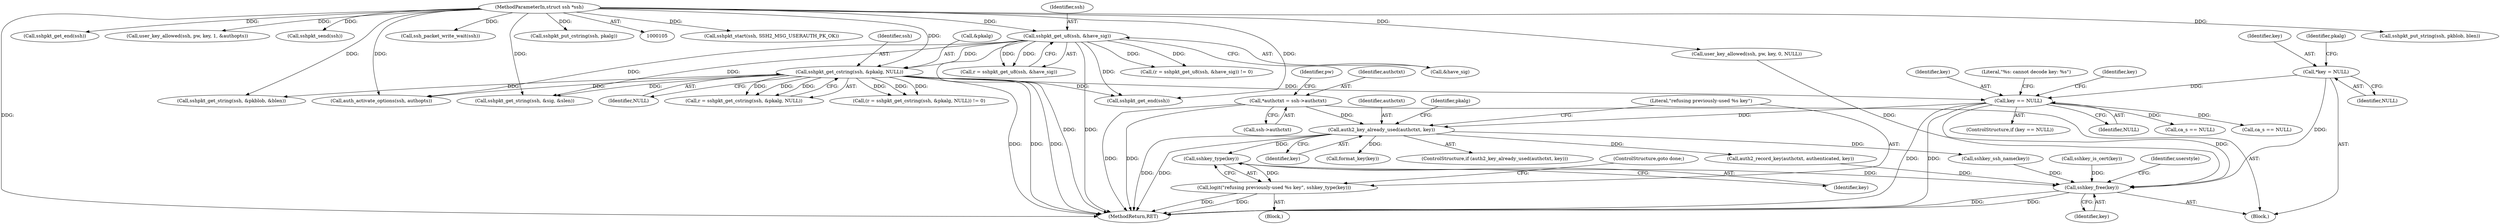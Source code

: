 digraph "0_src_779974d35b4859c07bc3cb8a12c74b43b0a7d1e0_1@pointer" {
"1000282" [label="(Call,sshkey_type(key))"];
"1000276" [label="(Call,auth2_key_already_used(authctxt, key))"];
"1000109" [label="(Call,*authctxt = ssh->authctxt)"];
"1000232" [label="(Call,key == NULL)"];
"1000125" [label="(Call,*key = NULL)"];
"1000179" [label="(Call,sshpkt_get_cstring(ssh, &pkalg, NULL))"];
"1000170" [label="(Call,sshpkt_get_u8(ssh, &have_sig))"];
"1000106" [label="(MethodParameterIn,struct ssh *ssh)"];
"1000280" [label="(Call,logit(\"refusing previously-used %s key\", sshkey_type(key)))"];
"1000686" [label="(Call,sshkey_free(key))"];
"1000283" [label="(Identifier,key)"];
"1000306" [label="(Call,sshkey_is_cert(key))"];
"1000687" [label="(Identifier,key)"];
"1000110" [label="(Identifier,authctxt)"];
"1000126" [label="(Identifier,key)"];
"1000277" [label="(Identifier,authctxt)"];
"1000179" [label="(Call,sshpkt_get_cstring(ssh, &pkalg, NULL))"];
"1000233" [label="(Identifier,key)"];
"1000276" [label="(Call,auth2_key_already_used(authctxt, key))"];
"1000617" [label="(Call,sshpkt_start(ssh, SSH2_MSG_USERAUTH_PK_OK))"];
"1000633" [label="(Call,sshpkt_put_string(ssh, pkblob, blen))"];
"1000282" [label="(Call,sshkey_type(key))"];
"1000107" [label="(Block,)"];
"1000172" [label="(Call,&have_sig)"];
"1000183" [label="(Identifier,NULL)"];
"1000281" [label="(Literal,\"refusing previously-used %s key\")"];
"1000552" [label="(Call,auth2_record_key(authctxt, authenticated, key))"];
"1000231" [label="(ControlStructure,if (key == NULL))"];
"1000232" [label="(Call,key == NULL)"];
"1000234" [label="(Identifier,NULL)"];
"1000130" [label="(Identifier,pkalg)"];
"1000177" [label="(Call,r = sshpkt_get_cstring(ssh, &pkalg, NULL))"];
"1000106" [label="(MethodParameterIn,struct ssh *ssh)"];
"1000180" [label="(Identifier,ssh)"];
"1000298" [label="(Call,sshkey_ssh_name(key))"];
"1000168" [label="(Call,r = sshpkt_get_u8(ssh, &have_sig))"];
"1000279" [label="(Block,)"];
"1000303" [label="(Call,format_key(key))"];
"1000686" [label="(Call,sshkey_free(key))"];
"1000702" [label="(MethodReturn,RET)"];
"1000171" [label="(Identifier,ssh)"];
"1000116" [label="(Identifier,pw)"];
"1000325" [label="(Call,ca_s == NULL)"];
"1000351" [label="(Call,sshpkt_get_end(ssh))"];
"1000515" [label="(Call,user_key_allowed(ssh, pw, key, 1, &authopts))"];
"1000176" [label="(Call,(r = sshpkt_get_cstring(ssh, &pkalg, NULL)) != 0)"];
"1000642" [label="(Call,sshpkt_send(ssh))"];
"1000605" [label="(Call,user_key_allowed(ssh, pw, key, 0, NULL))"];
"1000111" [label="(Call,ssh->authctxt)"];
"1000284" [label="(ControlStructure,goto done;)"];
"1000280" [label="(Call,logit(\"refusing previously-used %s key\", sshkey_type(key)))"];
"1000689" [label="(Identifier,userstyle)"];
"1000188" [label="(Call,sshpkt_get_string(ssh, &pkblob, &blen))"];
"1000648" [label="(Call,ssh_packet_write_wait(ssh))"];
"1000181" [label="(Call,&pkalg)"];
"1000579" [label="(Call,sshpkt_get_end(ssh))"];
"1000237" [label="(Literal,\"%s: cannot decode key: %s\")"];
"1000244" [label="(Identifier,key)"];
"1000275" [label="(ControlStructure,if (auth2_key_already_used(authctxt, key)))"];
"1000127" [label="(Identifier,NULL)"];
"1000109" [label="(Call,*authctxt = ssh->authctxt)"];
"1000625" [label="(Call,sshpkt_put_cstring(ssh, pkalg))"];
"1000668" [label="(Call,auth_activate_options(ssh, authopts))"];
"1000341" [label="(Call,sshpkt_get_string(ssh, &sig, &slen))"];
"1000564" [label="(Call,ca_s == NULL)"];
"1000125" [label="(Call,*key = NULL)"];
"1000170" [label="(Call,sshpkt_get_u8(ssh, &have_sig))"];
"1000167" [label="(Call,(r = sshpkt_get_u8(ssh, &have_sig)) != 0)"];
"1000278" [label="(Identifier,key)"];
"1000288" [label="(Identifier,pkalg)"];
"1000282" -> "1000280"  [label="AST: "];
"1000282" -> "1000283"  [label="CFG: "];
"1000283" -> "1000282"  [label="AST: "];
"1000280" -> "1000282"  [label="CFG: "];
"1000282" -> "1000280"  [label="DDG: "];
"1000276" -> "1000282"  [label="DDG: "];
"1000282" -> "1000686"  [label="DDG: "];
"1000276" -> "1000275"  [label="AST: "];
"1000276" -> "1000278"  [label="CFG: "];
"1000277" -> "1000276"  [label="AST: "];
"1000278" -> "1000276"  [label="AST: "];
"1000281" -> "1000276"  [label="CFG: "];
"1000288" -> "1000276"  [label="CFG: "];
"1000276" -> "1000702"  [label="DDG: "];
"1000276" -> "1000702"  [label="DDG: "];
"1000109" -> "1000276"  [label="DDG: "];
"1000232" -> "1000276"  [label="DDG: "];
"1000276" -> "1000298"  [label="DDG: "];
"1000276" -> "1000303"  [label="DDG: "];
"1000276" -> "1000552"  [label="DDG: "];
"1000109" -> "1000107"  [label="AST: "];
"1000109" -> "1000111"  [label="CFG: "];
"1000110" -> "1000109"  [label="AST: "];
"1000111" -> "1000109"  [label="AST: "];
"1000116" -> "1000109"  [label="CFG: "];
"1000109" -> "1000702"  [label="DDG: "];
"1000109" -> "1000702"  [label="DDG: "];
"1000232" -> "1000231"  [label="AST: "];
"1000232" -> "1000234"  [label="CFG: "];
"1000233" -> "1000232"  [label="AST: "];
"1000234" -> "1000232"  [label="AST: "];
"1000237" -> "1000232"  [label="CFG: "];
"1000244" -> "1000232"  [label="CFG: "];
"1000232" -> "1000702"  [label="DDG: "];
"1000232" -> "1000702"  [label="DDG: "];
"1000125" -> "1000232"  [label="DDG: "];
"1000179" -> "1000232"  [label="DDG: "];
"1000232" -> "1000325"  [label="DDG: "];
"1000232" -> "1000564"  [label="DDG: "];
"1000232" -> "1000686"  [label="DDG: "];
"1000125" -> "1000107"  [label="AST: "];
"1000125" -> "1000127"  [label="CFG: "];
"1000126" -> "1000125"  [label="AST: "];
"1000127" -> "1000125"  [label="AST: "];
"1000130" -> "1000125"  [label="CFG: "];
"1000125" -> "1000686"  [label="DDG: "];
"1000179" -> "1000177"  [label="AST: "];
"1000179" -> "1000183"  [label="CFG: "];
"1000180" -> "1000179"  [label="AST: "];
"1000181" -> "1000179"  [label="AST: "];
"1000183" -> "1000179"  [label="AST: "];
"1000177" -> "1000179"  [label="CFG: "];
"1000179" -> "1000702"  [label="DDG: "];
"1000179" -> "1000702"  [label="DDG: "];
"1000179" -> "1000702"  [label="DDG: "];
"1000179" -> "1000176"  [label="DDG: "];
"1000179" -> "1000176"  [label="DDG: "];
"1000179" -> "1000176"  [label="DDG: "];
"1000179" -> "1000177"  [label="DDG: "];
"1000179" -> "1000177"  [label="DDG: "];
"1000179" -> "1000177"  [label="DDG: "];
"1000170" -> "1000179"  [label="DDG: "];
"1000106" -> "1000179"  [label="DDG: "];
"1000179" -> "1000188"  [label="DDG: "];
"1000179" -> "1000341"  [label="DDG: "];
"1000179" -> "1000579"  [label="DDG: "];
"1000179" -> "1000668"  [label="DDG: "];
"1000170" -> "1000168"  [label="AST: "];
"1000170" -> "1000172"  [label="CFG: "];
"1000171" -> "1000170"  [label="AST: "];
"1000172" -> "1000170"  [label="AST: "];
"1000168" -> "1000170"  [label="CFG: "];
"1000170" -> "1000702"  [label="DDG: "];
"1000170" -> "1000702"  [label="DDG: "];
"1000170" -> "1000167"  [label="DDG: "];
"1000170" -> "1000167"  [label="DDG: "];
"1000170" -> "1000168"  [label="DDG: "];
"1000170" -> "1000168"  [label="DDG: "];
"1000106" -> "1000170"  [label="DDG: "];
"1000170" -> "1000341"  [label="DDG: "];
"1000170" -> "1000579"  [label="DDG: "];
"1000170" -> "1000668"  [label="DDG: "];
"1000106" -> "1000105"  [label="AST: "];
"1000106" -> "1000702"  [label="DDG: "];
"1000106" -> "1000188"  [label="DDG: "];
"1000106" -> "1000341"  [label="DDG: "];
"1000106" -> "1000351"  [label="DDG: "];
"1000106" -> "1000515"  [label="DDG: "];
"1000106" -> "1000579"  [label="DDG: "];
"1000106" -> "1000605"  [label="DDG: "];
"1000106" -> "1000617"  [label="DDG: "];
"1000106" -> "1000625"  [label="DDG: "];
"1000106" -> "1000633"  [label="DDG: "];
"1000106" -> "1000642"  [label="DDG: "];
"1000106" -> "1000648"  [label="DDG: "];
"1000106" -> "1000668"  [label="DDG: "];
"1000280" -> "1000279"  [label="AST: "];
"1000281" -> "1000280"  [label="AST: "];
"1000284" -> "1000280"  [label="CFG: "];
"1000280" -> "1000702"  [label="DDG: "];
"1000280" -> "1000702"  [label="DDG: "];
"1000686" -> "1000107"  [label="AST: "];
"1000686" -> "1000687"  [label="CFG: "];
"1000687" -> "1000686"  [label="AST: "];
"1000689" -> "1000686"  [label="CFG: "];
"1000686" -> "1000702"  [label="DDG: "];
"1000686" -> "1000702"  [label="DDG: "];
"1000298" -> "1000686"  [label="DDG: "];
"1000306" -> "1000686"  [label="DDG: "];
"1000605" -> "1000686"  [label="DDG: "];
"1000552" -> "1000686"  [label="DDG: "];
}
